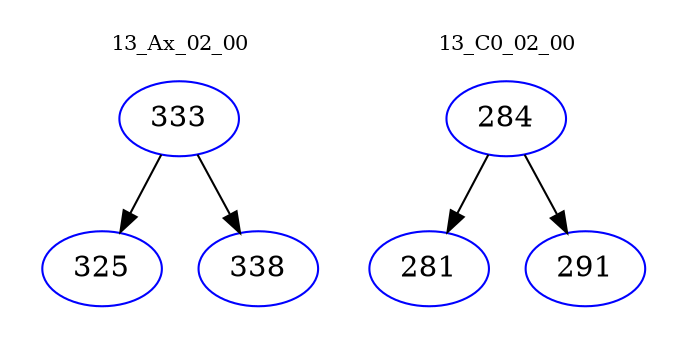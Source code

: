 digraph{
subgraph cluster_0 {
color = white
label = "13_Ax_02_00";
fontsize=10;
T0_333 [label="333", color="blue"]
T0_333 -> T0_325 [color="black"]
T0_325 [label="325", color="blue"]
T0_333 -> T0_338 [color="black"]
T0_338 [label="338", color="blue"]
}
subgraph cluster_1 {
color = white
label = "13_C0_02_00";
fontsize=10;
T1_284 [label="284", color="blue"]
T1_284 -> T1_281 [color="black"]
T1_281 [label="281", color="blue"]
T1_284 -> T1_291 [color="black"]
T1_291 [label="291", color="blue"]
}
}
